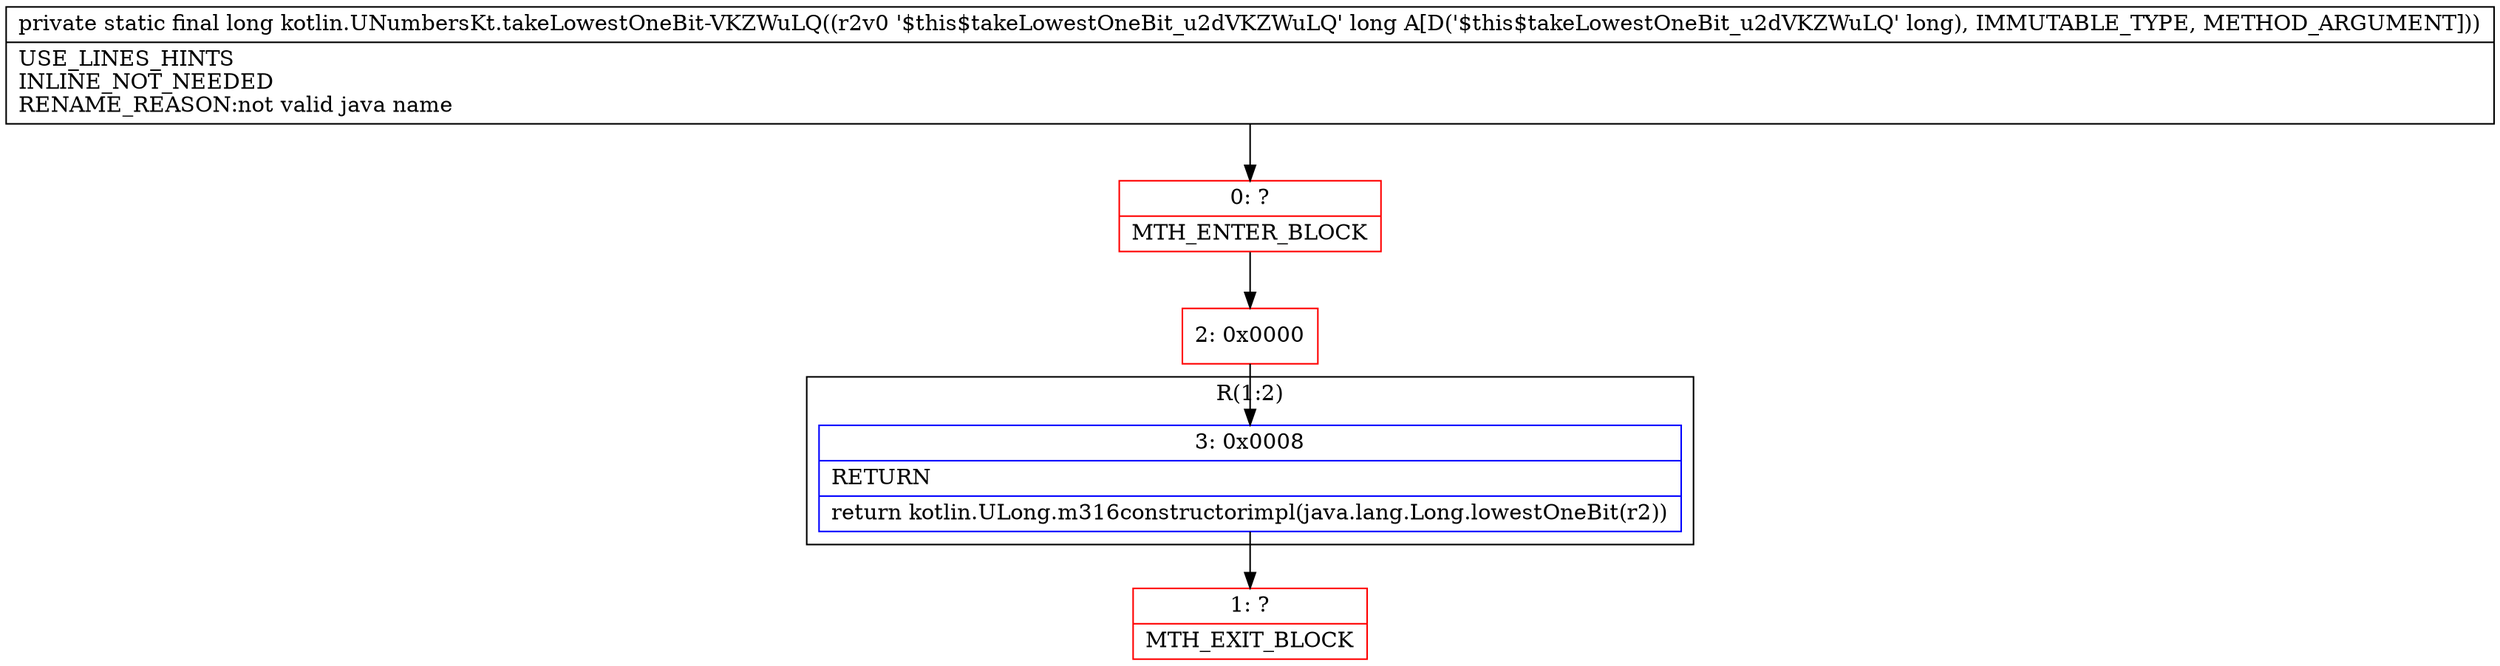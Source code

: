 digraph "CFG forkotlin.UNumbersKt.takeLowestOneBit\-VKZWuLQ(J)J" {
subgraph cluster_Region_1991578245 {
label = "R(1:2)";
node [shape=record,color=blue];
Node_3 [shape=record,label="{3\:\ 0x0008|RETURN\l|return kotlin.ULong.m316constructorimpl(java.lang.Long.lowestOneBit(r2))\l}"];
}
Node_0 [shape=record,color=red,label="{0\:\ ?|MTH_ENTER_BLOCK\l}"];
Node_2 [shape=record,color=red,label="{2\:\ 0x0000}"];
Node_1 [shape=record,color=red,label="{1\:\ ?|MTH_EXIT_BLOCK\l}"];
MethodNode[shape=record,label="{private static final long kotlin.UNumbersKt.takeLowestOneBit\-VKZWuLQ((r2v0 '$this$takeLowestOneBit_u2dVKZWuLQ' long A[D('$this$takeLowestOneBit_u2dVKZWuLQ' long), IMMUTABLE_TYPE, METHOD_ARGUMENT]))  | USE_LINES_HINTS\lINLINE_NOT_NEEDED\lRENAME_REASON:not valid java name\l}"];
MethodNode -> Node_0;Node_3 -> Node_1;
Node_0 -> Node_2;
Node_2 -> Node_3;
}

